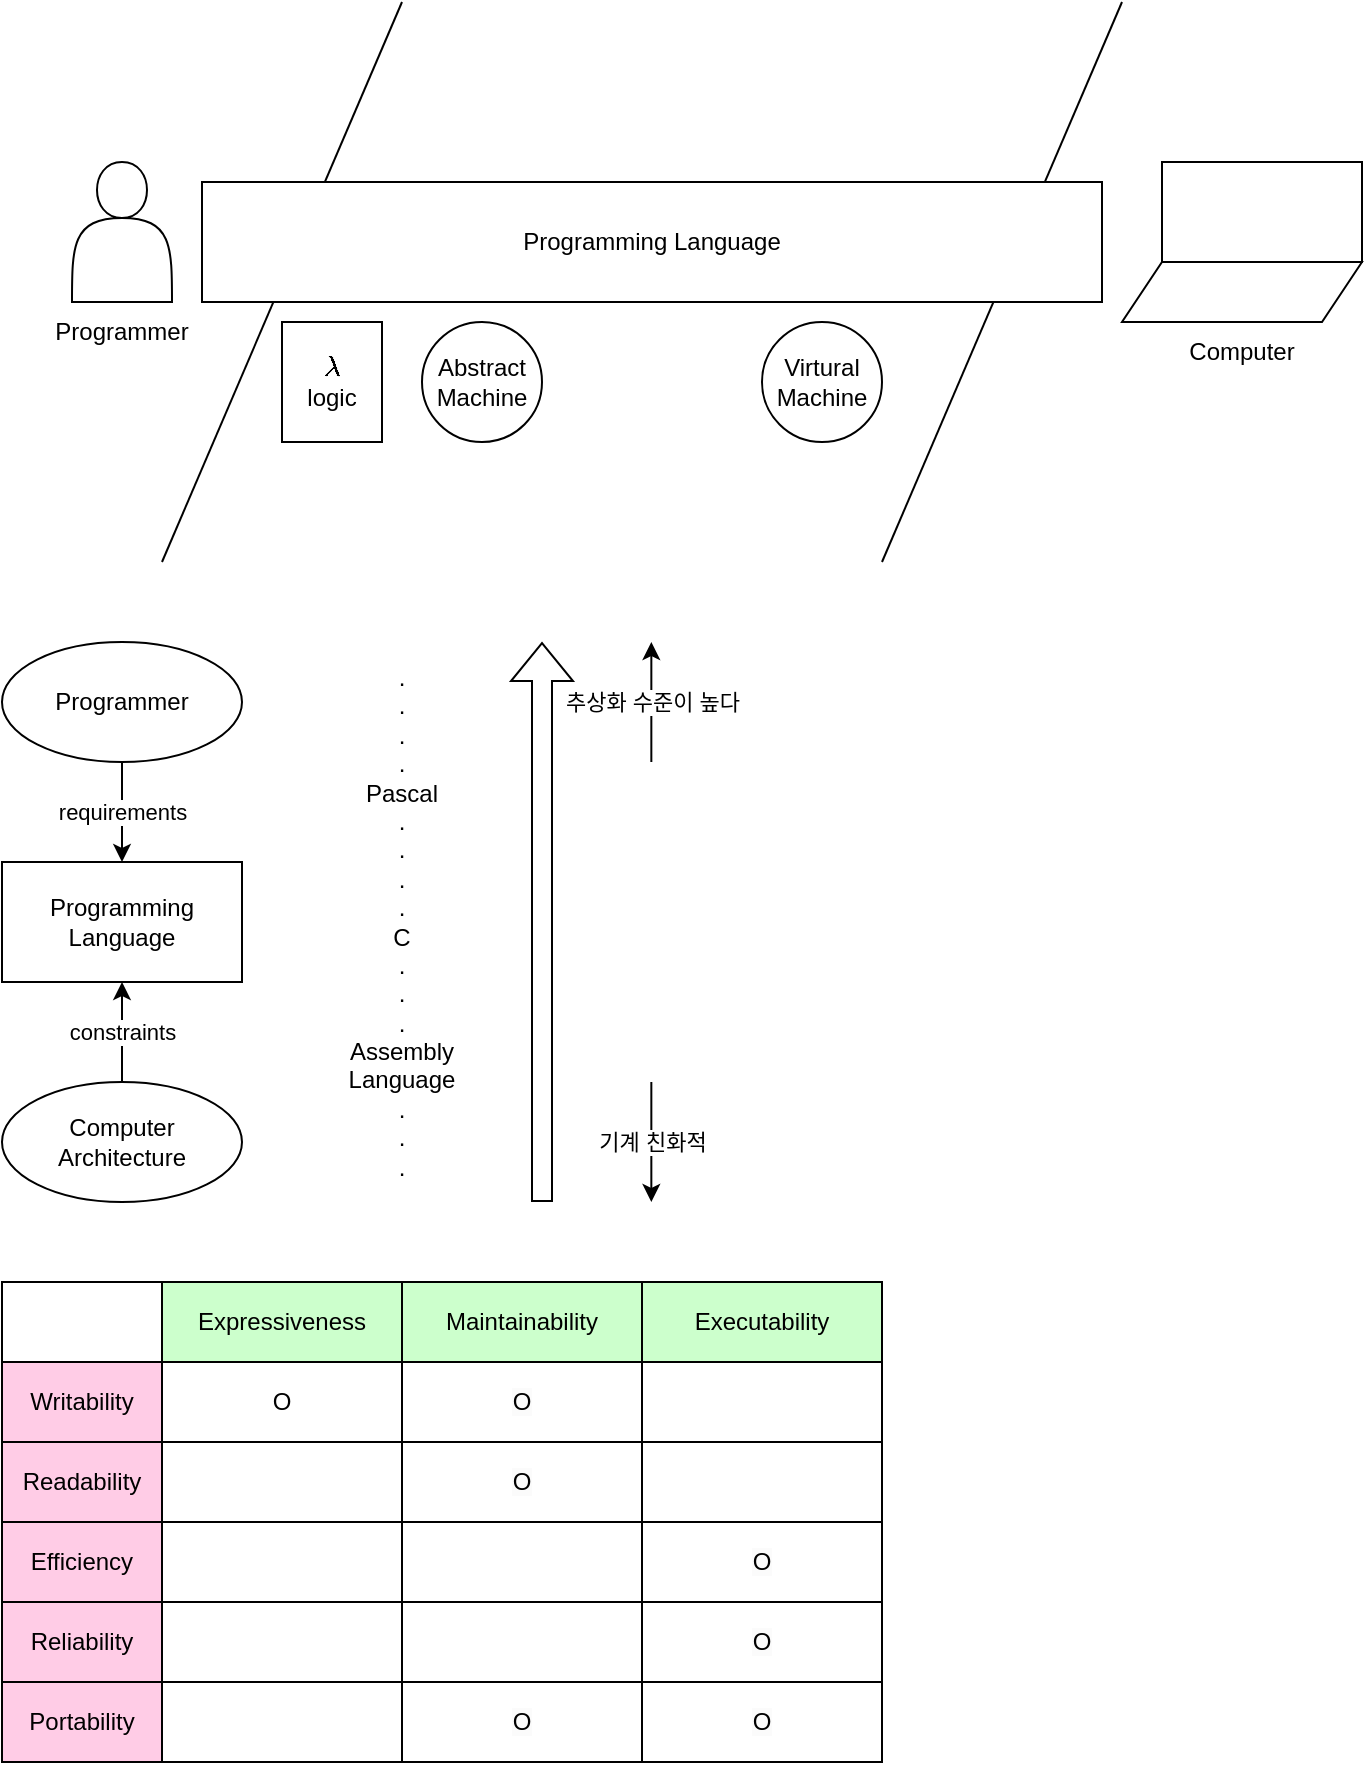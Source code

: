 <mxfile version="20.8.16" type="device"><diagram name="Page-1" id="uAzkmh9ahReXTtQtv0_R"><mxGraphModel dx="1600" dy="992" grid="1" gridSize="10" guides="1" tooltips="1" connect="1" arrows="1" fold="1" page="1" pageScale="1" pageWidth="850" pageHeight="1100" math="1" shadow="0"><root><mxCell id="0"/><mxCell id="1" parent="0"/><mxCell id="vK_7Ngb_AJFYtrCaZxr3-2" value="" style="shape=actor;whiteSpace=wrap;html=1;" parent="1" vertex="1"><mxGeometry x="115" y="240" width="50" height="70" as="geometry"/></mxCell><mxCell id="vK_7Ngb_AJFYtrCaZxr3-3" value="Programmer" style="text;html=1;strokeColor=none;fillColor=none;align=center;verticalAlign=middle;whiteSpace=wrap;rounded=0;" parent="1" vertex="1"><mxGeometry x="110" y="310" width="60" height="30" as="geometry"/></mxCell><mxCell id="vK_7Ngb_AJFYtrCaZxr3-4" value="" style="endArrow=none;html=1;rounded=0;" parent="1" edge="1"><mxGeometry width="50" height="50" relative="1" as="geometry"><mxPoint x="160" y="440" as="sourcePoint"/><mxPoint x="280" y="160" as="targetPoint"/></mxGeometry></mxCell><mxCell id="vK_7Ngb_AJFYtrCaZxr3-5" value="" style="endArrow=none;html=1;rounded=0;" parent="1" edge="1"><mxGeometry width="50" height="50" relative="1" as="geometry"><mxPoint x="520" y="440" as="sourcePoint"/><mxPoint x="640" y="160" as="targetPoint"/></mxGeometry></mxCell><mxCell id="vK_7Ngb_AJFYtrCaZxr3-7" value="" style="shape=parallelogram;perimeter=parallelogramPerimeter;whiteSpace=wrap;html=1;fixedSize=1;rotation=-180;" parent="1" vertex="1"><mxGeometry x="640" y="290" width="120" height="30" as="geometry"/></mxCell><mxCell id="vK_7Ngb_AJFYtrCaZxr3-9" value="" style="rounded=0;whiteSpace=wrap;html=1;" parent="1" vertex="1"><mxGeometry x="660" y="240" width="100" height="50" as="geometry"/></mxCell><mxCell id="vK_7Ngb_AJFYtrCaZxr3-10" value="Computer" style="text;html=1;strokeColor=none;fillColor=none;align=center;verticalAlign=middle;whiteSpace=wrap;rounded=0;" parent="1" vertex="1"><mxGeometry x="670" y="320" width="60" height="30" as="geometry"/></mxCell><mxCell id="vK_7Ngb_AJFYtrCaZxr3-11" value="Programming Language" style="rounded=0;whiteSpace=wrap;html=1;" parent="1" vertex="1"><mxGeometry x="180" y="250" width="450" height="60" as="geometry"/></mxCell><mxCell id="vK_7Ngb_AJFYtrCaZxr3-13" value="Abstract&lt;br&gt;Machine" style="ellipse;whiteSpace=wrap;html=1;aspect=fixed;" parent="1" vertex="1"><mxGeometry x="290" y="320" width="60" height="60" as="geometry"/></mxCell><mxCell id="vK_7Ngb_AJFYtrCaZxr3-14" value="Virtural&lt;br&gt;Machine" style="ellipse;whiteSpace=wrap;html=1;aspect=fixed;" parent="1" vertex="1"><mxGeometry x="460" y="320" width="60" height="60" as="geometry"/></mxCell><mxCell id="vK_7Ngb_AJFYtrCaZxr3-15" value="`\lambda`&lt;br&gt;logic" style="rounded=0;whiteSpace=wrap;html=1;" parent="1" vertex="1"><mxGeometry x="220" y="320" width="50" height="60" as="geometry"/></mxCell><mxCell id="jz7nRDvIJqr95saMROml-4" value="requirements" style="edgeStyle=orthogonalEdgeStyle;rounded=0;orthogonalLoop=1;jettySize=auto;html=1;" edge="1" parent="1" source="jz7nRDvIJqr95saMROml-1" target="jz7nRDvIJqr95saMROml-3"><mxGeometry relative="1" as="geometry"/></mxCell><mxCell id="jz7nRDvIJqr95saMROml-1" value="Programmer" style="ellipse;whiteSpace=wrap;html=1;" vertex="1" parent="1"><mxGeometry x="80" y="480" width="120" height="60" as="geometry"/></mxCell><mxCell id="jz7nRDvIJqr95saMROml-3" value="Programming Language" style="rounded=0;whiteSpace=wrap;html=1;" vertex="1" parent="1"><mxGeometry x="80" y="590" width="120" height="60" as="geometry"/></mxCell><mxCell id="jz7nRDvIJqr95saMROml-6" value="constraints" style="edgeStyle=orthogonalEdgeStyle;rounded=0;orthogonalLoop=1;jettySize=auto;html=1;" edge="1" parent="1" source="jz7nRDvIJqr95saMROml-5" target="jz7nRDvIJqr95saMROml-3"><mxGeometry relative="1" as="geometry"/></mxCell><mxCell id="jz7nRDvIJqr95saMROml-5" value="Computer Architecture" style="ellipse;whiteSpace=wrap;html=1;" vertex="1" parent="1"><mxGeometry x="80" y="700" width="120" height="60" as="geometry"/></mxCell><mxCell id="jz7nRDvIJqr95saMROml-7" value=".&lt;br&gt;.&lt;br&gt;.&lt;br&gt;.&lt;br&gt;Pascal&lt;br&gt;.&lt;br&gt;.&lt;br&gt;.&lt;br&gt;.&lt;br&gt;C&lt;br&gt;.&lt;br&gt;.&lt;br&gt;.&lt;br&gt;Assembly Language&lt;br&gt;.&lt;br&gt;.&lt;br&gt;.&lt;br&gt;" style="text;html=1;strokeColor=none;fillColor=none;align=center;verticalAlign=middle;whiteSpace=wrap;rounded=0;" vertex="1" parent="1"><mxGeometry x="240" y="480" width="80" height="280" as="geometry"/></mxCell><mxCell id="jz7nRDvIJqr95saMROml-8" value="" style="shape=flexArrow;endArrow=classic;html=1;rounded=0;" edge="1" parent="1"><mxGeometry width="50" height="50" relative="1" as="geometry"><mxPoint x="350" y="760" as="sourcePoint"/><mxPoint x="350" y="480" as="targetPoint"/></mxGeometry></mxCell><mxCell id="jz7nRDvIJqr95saMROml-10" value="추상화 수준이 높다" style="endArrow=classic;html=1;rounded=0;" edge="1" parent="1"><mxGeometry width="50" height="50" relative="1" as="geometry"><mxPoint x="404.67" y="540" as="sourcePoint"/><mxPoint x="404.67" y="480" as="targetPoint"/></mxGeometry></mxCell><mxCell id="jz7nRDvIJqr95saMROml-11" value="기계 친화적" style="endArrow=classic;html=1;rounded=0;" edge="1" parent="1"><mxGeometry width="50" height="50" relative="1" as="geometry"><mxPoint x="404.67" y="700" as="sourcePoint"/><mxPoint x="404.67" y="760" as="targetPoint"/></mxGeometry></mxCell><mxCell id="jz7nRDvIJqr95saMROml-12" value="" style="rounded=0;whiteSpace=wrap;html=1;" vertex="1" parent="1"><mxGeometry x="80" y="800" width="80" height="40" as="geometry"/></mxCell><mxCell id="jz7nRDvIJqr95saMROml-13" value="Expressiveness" style="rounded=0;whiteSpace=wrap;html=1;fillColor=#CCFFCC;" vertex="1" parent="1"><mxGeometry x="160" y="800" width="120" height="40" as="geometry"/></mxCell><mxCell id="jz7nRDvIJqr95saMROml-14" value="Maintainability" style="rounded=0;whiteSpace=wrap;html=1;fillColor=#CCFFCC;" vertex="1" parent="1"><mxGeometry x="280" y="800" width="120" height="40" as="geometry"/></mxCell><mxCell id="jz7nRDvIJqr95saMROml-15" value="Executability" style="rounded=0;whiteSpace=wrap;html=1;fillColor=#CCFFCC;" vertex="1" parent="1"><mxGeometry x="400" y="800" width="120" height="40" as="geometry"/></mxCell><mxCell id="jz7nRDvIJqr95saMROml-16" value="Writability" style="rounded=0;whiteSpace=wrap;html=1;fillColor=#FFCCE6;" vertex="1" parent="1"><mxGeometry x="80" y="840" width="80" height="40" as="geometry"/></mxCell><mxCell id="jz7nRDvIJqr95saMROml-17" value="Readability" style="rounded=0;whiteSpace=wrap;html=1;fillColor=#FFCCE6;" vertex="1" parent="1"><mxGeometry x="80" y="880" width="80" height="40" as="geometry"/></mxCell><mxCell id="jz7nRDvIJqr95saMROml-18" value="Efficiency" style="rounded=0;whiteSpace=wrap;html=1;fillColor=#FFCCE6;" vertex="1" parent="1"><mxGeometry x="80" y="920" width="80" height="40" as="geometry"/></mxCell><mxCell id="jz7nRDvIJqr95saMROml-19" value="Reliability" style="rounded=0;whiteSpace=wrap;html=1;fillColor=#FFCCE6;" vertex="1" parent="1"><mxGeometry x="80" y="960" width="80" height="40" as="geometry"/></mxCell><mxCell id="jz7nRDvIJqr95saMROml-20" value="Portability" style="rounded=0;whiteSpace=wrap;html=1;fillColor=#FFCCE6;" vertex="1" parent="1"><mxGeometry x="80" y="1000" width="80" height="40" as="geometry"/></mxCell><mxCell id="jz7nRDvIJqr95saMROml-21" value="O" style="rounded=0;whiteSpace=wrap;html=1;fillColor=#FFFFFF;" vertex="1" parent="1"><mxGeometry x="160" y="840" width="120" height="40" as="geometry"/></mxCell><mxCell id="jz7nRDvIJqr95saMROml-22" value="&lt;span style=&quot;color: rgb(0, 0, 0); font-family: Helvetica; font-size: 12px; font-style: normal; font-variant-ligatures: normal; font-variant-caps: normal; font-weight: 400; letter-spacing: normal; orphans: 2; text-align: center; text-indent: 0px; text-transform: none; widows: 2; word-spacing: 0px; -webkit-text-stroke-width: 0px; background-color: rgb(251, 251, 251); text-decoration-thickness: initial; text-decoration-style: initial; text-decoration-color: initial; float: none; display: inline !important;&quot;&gt;O&lt;/span&gt;" style="rounded=0;whiteSpace=wrap;html=1;fillColor=#FFFFFF;" vertex="1" parent="1"><mxGeometry x="280" y="840" width="120" height="40" as="geometry"/></mxCell><mxCell id="jz7nRDvIJqr95saMROml-23" value="" style="rounded=0;whiteSpace=wrap;html=1;fillColor=#FFFFFF;" vertex="1" parent="1"><mxGeometry x="400" y="840" width="120" height="40" as="geometry"/></mxCell><mxCell id="jz7nRDvIJqr95saMROml-24" value="" style="rounded=0;whiteSpace=wrap;html=1;fillColor=#FFFFFF;" vertex="1" parent="1"><mxGeometry x="160" y="880" width="120" height="40" as="geometry"/></mxCell><mxCell id="jz7nRDvIJqr95saMROml-25" value="&lt;span style=&quot;color: rgb(0, 0, 0); font-family: Helvetica; font-size: 12px; font-style: normal; font-variant-ligatures: normal; font-variant-caps: normal; font-weight: 400; letter-spacing: normal; orphans: 2; text-align: center; text-indent: 0px; text-transform: none; widows: 2; word-spacing: 0px; -webkit-text-stroke-width: 0px; background-color: rgb(251, 251, 251); text-decoration-thickness: initial; text-decoration-style: initial; text-decoration-color: initial; float: none; display: inline !important;&quot;&gt;O&lt;/span&gt;" style="rounded=0;whiteSpace=wrap;html=1;fillColor=#FFFFFF;" vertex="1" parent="1"><mxGeometry x="280" y="880" width="120" height="40" as="geometry"/></mxCell><mxCell id="jz7nRDvIJqr95saMROml-26" value="" style="rounded=0;whiteSpace=wrap;html=1;fillColor=#FFFFFF;" vertex="1" parent="1"><mxGeometry x="400" y="880" width="120" height="40" as="geometry"/></mxCell><mxCell id="jz7nRDvIJqr95saMROml-27" value="" style="rounded=0;whiteSpace=wrap;html=1;fillColor=#FFFFFF;" vertex="1" parent="1"><mxGeometry x="160" y="920" width="120" height="40" as="geometry"/></mxCell><mxCell id="jz7nRDvIJqr95saMROml-28" value="" style="rounded=0;whiteSpace=wrap;html=1;fillColor=#FFFFFF;" vertex="1" parent="1"><mxGeometry x="280" y="920" width="120" height="40" as="geometry"/></mxCell><mxCell id="jz7nRDvIJqr95saMROml-29" value="&lt;span style=&quot;color: rgb(0, 0, 0); font-family: Helvetica; font-size: 12px; font-style: normal; font-variant-ligatures: normal; font-variant-caps: normal; font-weight: 400; letter-spacing: normal; orphans: 2; text-align: center; text-indent: 0px; text-transform: none; widows: 2; word-spacing: 0px; -webkit-text-stroke-width: 0px; background-color: rgb(251, 251, 251); text-decoration-thickness: initial; text-decoration-style: initial; text-decoration-color: initial; float: none; display: inline !important;&quot;&gt;O&lt;/span&gt;" style="rounded=0;whiteSpace=wrap;html=1;fillColor=#FFFFFF;" vertex="1" parent="1"><mxGeometry x="400" y="920" width="120" height="40" as="geometry"/></mxCell><mxCell id="jz7nRDvIJqr95saMROml-30" value="" style="rounded=0;whiteSpace=wrap;html=1;fillColor=#FFFFFF;" vertex="1" parent="1"><mxGeometry x="160" y="960" width="120" height="40" as="geometry"/></mxCell><mxCell id="jz7nRDvIJqr95saMROml-31" value="" style="rounded=0;whiteSpace=wrap;html=1;fillColor=#FFFFFF;" vertex="1" parent="1"><mxGeometry x="280" y="960" width="120" height="40" as="geometry"/></mxCell><mxCell id="jz7nRDvIJqr95saMROml-32" value="&lt;span style=&quot;color: rgb(0, 0, 0); font-family: Helvetica; font-size: 12px; font-style: normal; font-variant-ligatures: normal; font-variant-caps: normal; font-weight: 400; letter-spacing: normal; orphans: 2; text-align: center; text-indent: 0px; text-transform: none; widows: 2; word-spacing: 0px; -webkit-text-stroke-width: 0px; background-color: rgb(251, 251, 251); text-decoration-thickness: initial; text-decoration-style: initial; text-decoration-color: initial; float: none; display: inline !important;&quot;&gt;O&lt;/span&gt;" style="rounded=0;whiteSpace=wrap;html=1;fillColor=#FFFFFF;" vertex="1" parent="1"><mxGeometry x="400" y="960" width="120" height="40" as="geometry"/></mxCell><mxCell id="jz7nRDvIJqr95saMROml-33" value="" style="rounded=0;whiteSpace=wrap;html=1;fillColor=#FFFFFF;" vertex="1" parent="1"><mxGeometry x="160" y="1000" width="120" height="40" as="geometry"/></mxCell><mxCell id="jz7nRDvIJqr95saMROml-34" value="&lt;span style=&quot;color: rgb(0, 0, 0); font-family: Helvetica; font-size: 12px; font-style: normal; font-variant-ligatures: normal; font-variant-caps: normal; font-weight: 400; letter-spacing: normal; orphans: 2; text-align: center; text-indent: 0px; text-transform: none; widows: 2; word-spacing: 0px; -webkit-text-stroke-width: 0px; background-color: rgb(251, 251, 251); text-decoration-thickness: initial; text-decoration-style: initial; text-decoration-color: initial; float: none; display: inline !important;&quot;&gt;O&lt;/span&gt;" style="rounded=0;whiteSpace=wrap;html=1;fillColor=#FFFFFF;" vertex="1" parent="1"><mxGeometry x="280" y="1000" width="120" height="40" as="geometry"/></mxCell><mxCell id="jz7nRDvIJqr95saMROml-35" value="&lt;span style=&quot;color: rgb(0, 0, 0); font-family: Helvetica; font-size: 12px; font-style: normal; font-variant-ligatures: normal; font-variant-caps: normal; font-weight: 400; letter-spacing: normal; orphans: 2; text-align: center; text-indent: 0px; text-transform: none; widows: 2; word-spacing: 0px; -webkit-text-stroke-width: 0px; background-color: rgb(251, 251, 251); text-decoration-thickness: initial; text-decoration-style: initial; text-decoration-color: initial; float: none; display: inline !important;&quot;&gt;O&lt;/span&gt;" style="rounded=0;whiteSpace=wrap;html=1;fillColor=#FFFFFF;" vertex="1" parent="1"><mxGeometry x="400" y="1000" width="120" height="40" as="geometry"/></mxCell></root></mxGraphModel></diagram></mxfile>